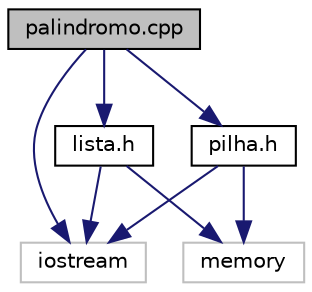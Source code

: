 digraph "palindromo.cpp"
{
  edge [fontname="Helvetica",fontsize="10",labelfontname="Helvetica",labelfontsize="10"];
  node [fontname="Helvetica",fontsize="10",shape=record];
  Node1 [label="palindromo.cpp",height=0.2,width=0.4,color="black", fillcolor="grey75", style="filled", fontcolor="black"];
  Node1 -> Node2 [color="midnightblue",fontsize="10",style="solid"];
  Node2 [label="iostream",height=0.2,width=0.4,color="grey75", fillcolor="white", style="filled"];
  Node1 -> Node3 [color="midnightblue",fontsize="10",style="solid"];
  Node3 [label="pilha.h",height=0.2,width=0.4,color="black", fillcolor="white", style="filled",URL="$pilha_8h.html"];
  Node3 -> Node2 [color="midnightblue",fontsize="10",style="solid"];
  Node3 -> Node4 [color="midnightblue",fontsize="10",style="solid"];
  Node4 [label="memory",height=0.2,width=0.4,color="grey75", fillcolor="white", style="filled"];
  Node1 -> Node5 [color="midnightblue",fontsize="10",style="solid"];
  Node5 [label="lista.h",height=0.2,width=0.4,color="black", fillcolor="white", style="filled",URL="$lista_8h.html"];
  Node5 -> Node2 [color="midnightblue",fontsize="10",style="solid"];
  Node5 -> Node4 [color="midnightblue",fontsize="10",style="solid"];
}
